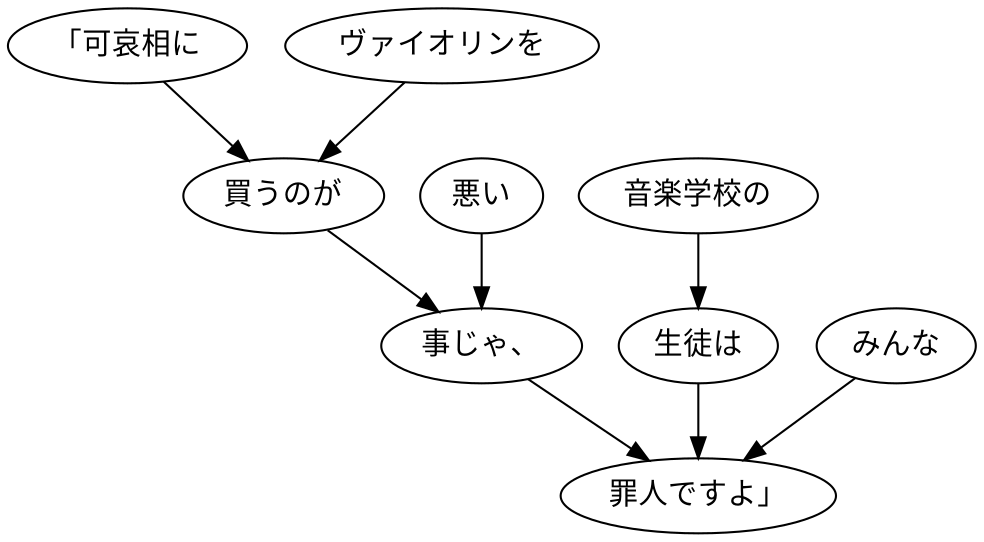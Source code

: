 digraph graph8093 {
	node0 [label="「可哀相に"];
	node1 [label="ヴァイオリンを"];
	node2 [label="買うのが"];
	node3 [label="悪い"];
	node4 [label="事じゃ、"];
	node5 [label="音楽学校の"];
	node6 [label="生徒は"];
	node7 [label="みんな"];
	node8 [label="罪人ですよ」"];
	node0 -> node2;
	node1 -> node2;
	node2 -> node4;
	node3 -> node4;
	node4 -> node8;
	node5 -> node6;
	node6 -> node8;
	node7 -> node8;
}
